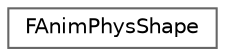 digraph "Graphical Class Hierarchy"
{
 // INTERACTIVE_SVG=YES
 // LATEX_PDF_SIZE
  bgcolor="transparent";
  edge [fontname=Helvetica,fontsize=10,labelfontname=Helvetica,labelfontsize=10];
  node [fontname=Helvetica,fontsize=10,shape=box,height=0.2,width=0.4];
  rankdir="LR";
  Node0 [id="Node000000",label="FAnimPhysShape",height=0.2,width=0.4,color="grey40", fillcolor="white", style="filled",URL="$db/ddb/structFAnimPhysShape.html",tooltip=" "];
}
